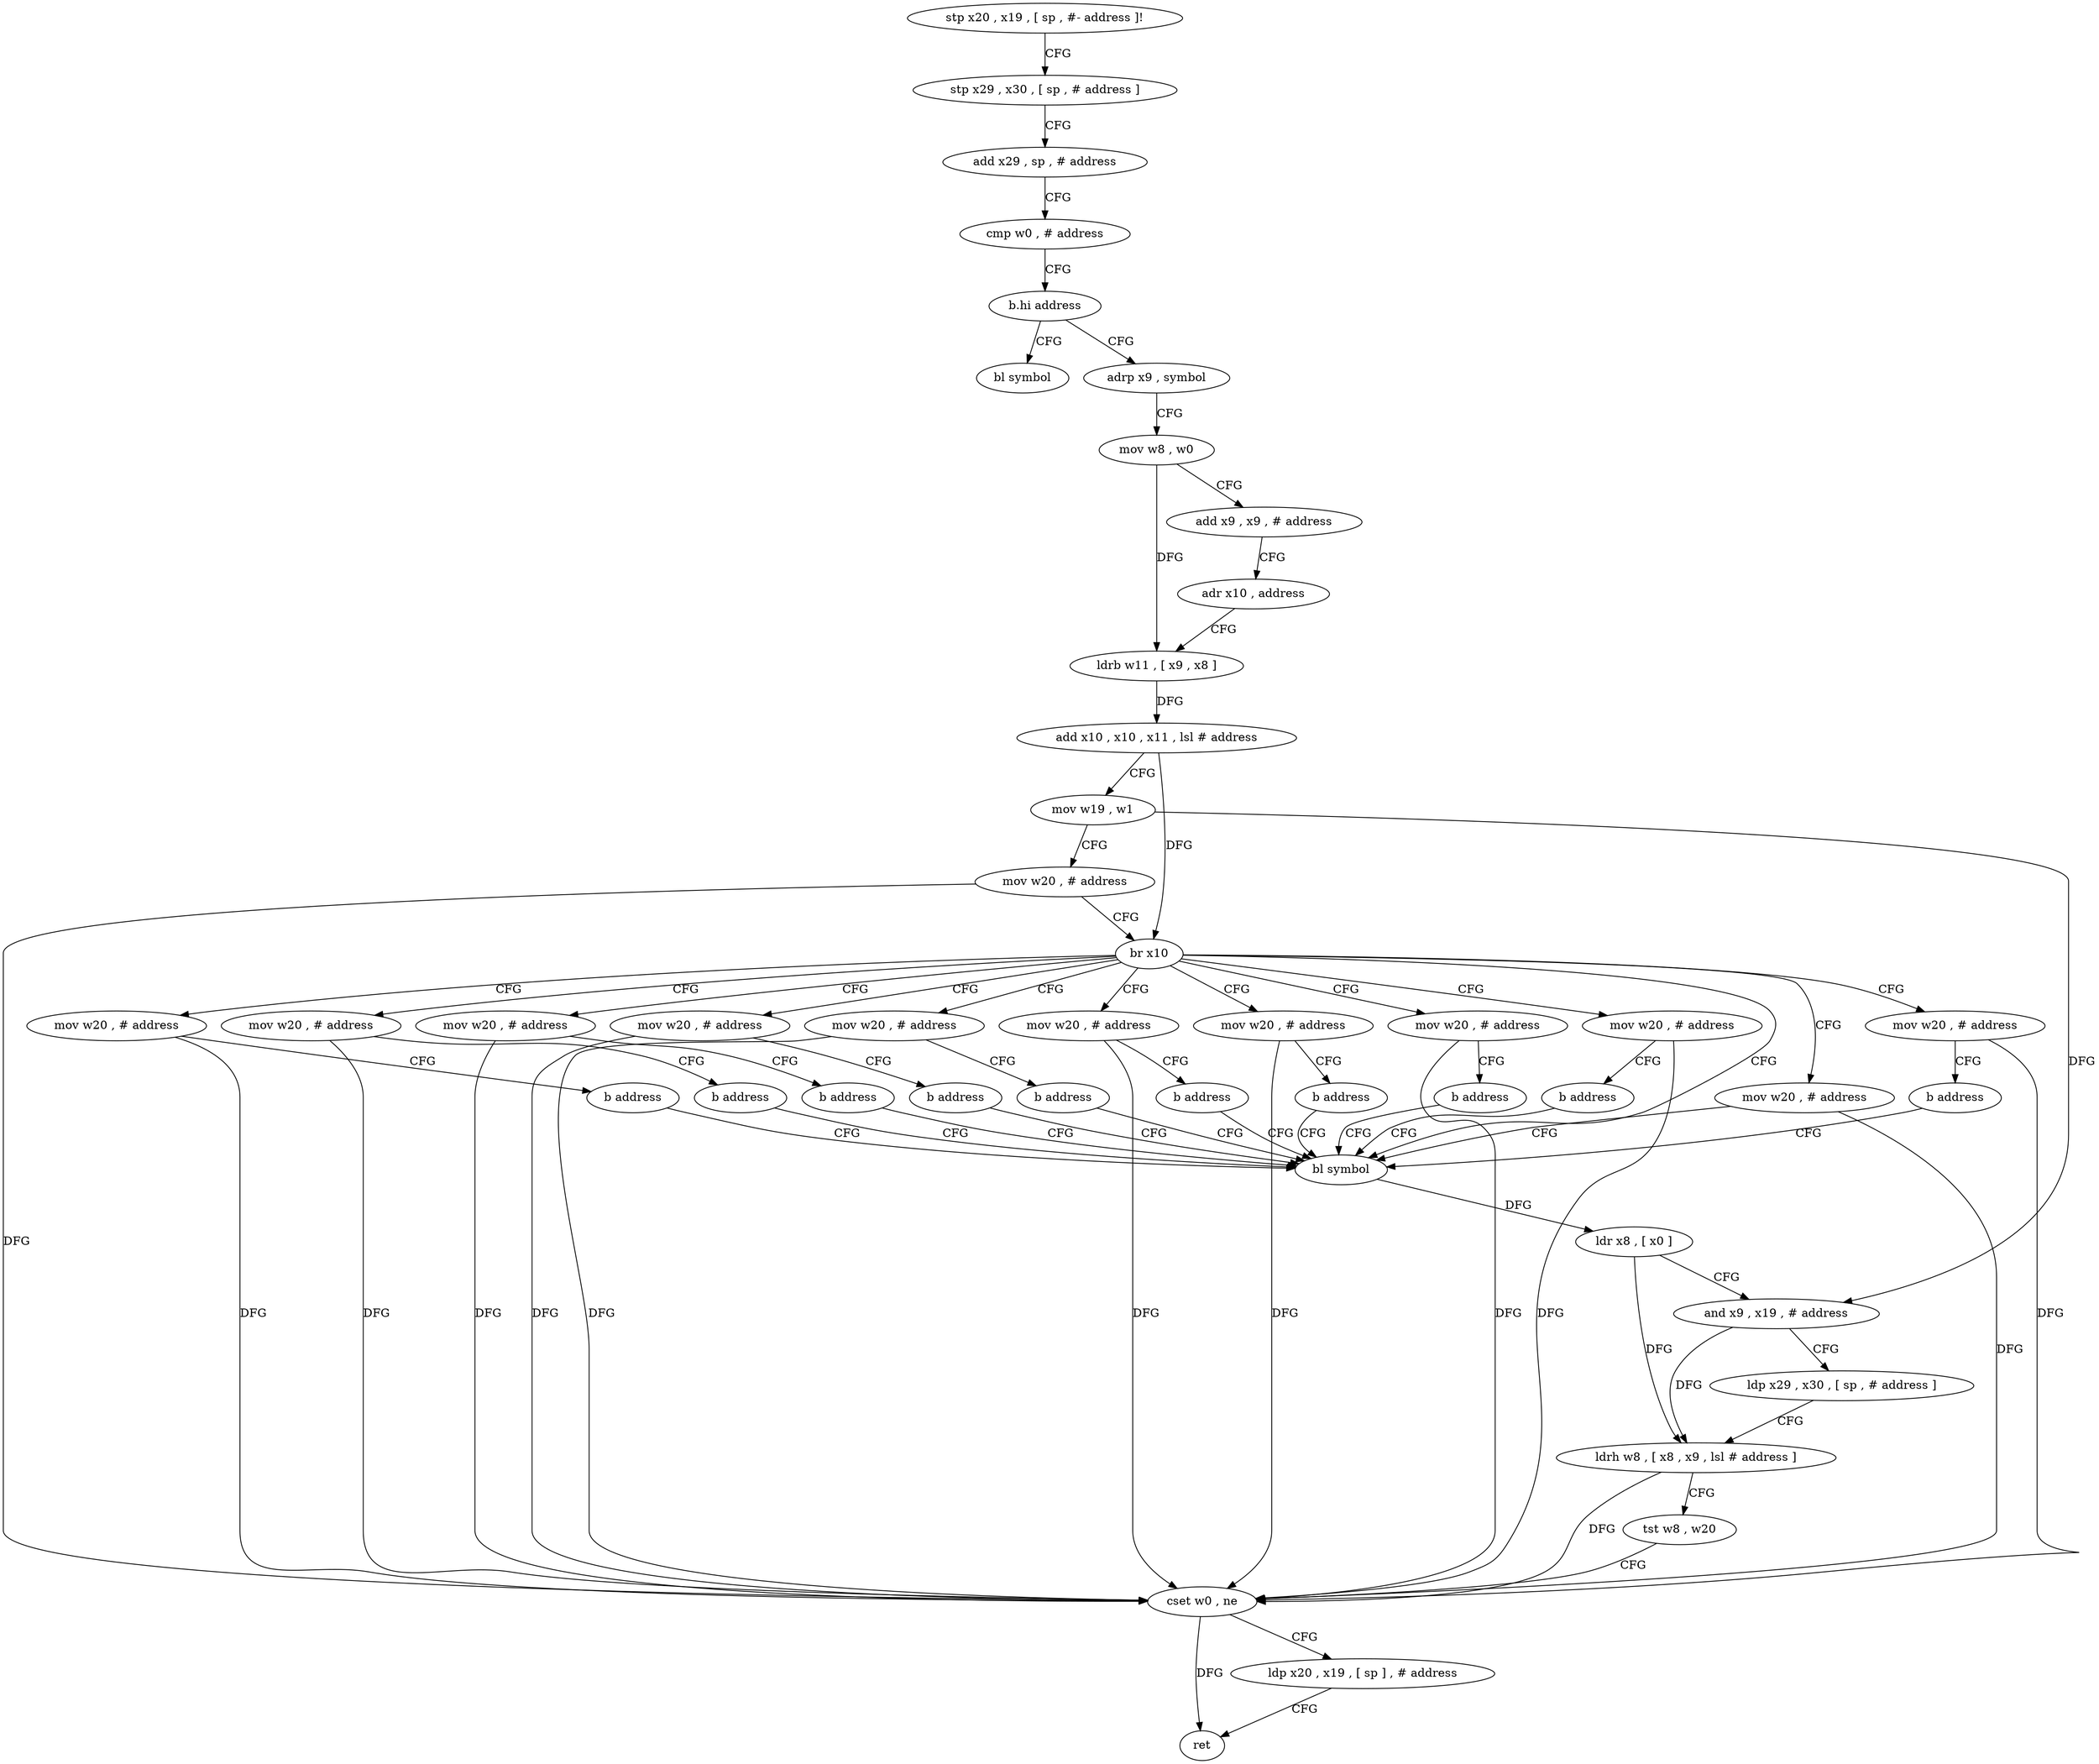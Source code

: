 digraph "func" {
"4209396" [label = "stp x20 , x19 , [ sp , #- address ]!" ]
"4209400" [label = "stp x29 , x30 , [ sp , # address ]" ]
"4209404" [label = "add x29 , sp , # address" ]
"4209408" [label = "cmp w0 , # address" ]
"4209412" [label = "b.hi address" ]
"4209572" [label = "bl symbol" ]
"4209416" [label = "adrp x9 , symbol" ]
"4209420" [label = "mov w8 , w0" ]
"4209424" [label = "add x9 , x9 , # address" ]
"4209428" [label = "adr x10 , address" ]
"4209432" [label = "ldrb w11 , [ x9 , x8 ]" ]
"4209436" [label = "add x10 , x10 , x11 , lsl # address" ]
"4209440" [label = "mov w19 , w1" ]
"4209444" [label = "mov w20 , # address" ]
"4209448" [label = "br x10" ]
"4209452" [label = "mov w20 , # address" ]
"4209460" [label = "mov w20 , # address" ]
"4209468" [label = "mov w20 , # address" ]
"4209476" [label = "mov w20 , # address" ]
"4209484" [label = "mov w20 , # address" ]
"4209492" [label = "mov w20 , # address" ]
"4209500" [label = "mov w20 , # address" ]
"4209508" [label = "mov w20 , # address" ]
"4209516" [label = "mov w20 , # address" ]
"4209524" [label = "mov w20 , # address" ]
"4209532" [label = "mov w20 , # address" ]
"4209536" [label = "bl symbol" ]
"4209456" [label = "b address" ]
"4209464" [label = "b address" ]
"4209472" [label = "b address" ]
"4209480" [label = "b address" ]
"4209488" [label = "b address" ]
"4209496" [label = "b address" ]
"4209504" [label = "b address" ]
"4209512" [label = "b address" ]
"4209520" [label = "b address" ]
"4209528" [label = "b address" ]
"4209540" [label = "ldr x8 , [ x0 ]" ]
"4209544" [label = "and x9 , x19 , # address" ]
"4209548" [label = "ldp x29 , x30 , [ sp , # address ]" ]
"4209552" [label = "ldrh w8 , [ x8 , x9 , lsl # address ]" ]
"4209556" [label = "tst w8 , w20" ]
"4209560" [label = "cset w0 , ne" ]
"4209564" [label = "ldp x20 , x19 , [ sp ] , # address" ]
"4209568" [label = "ret" ]
"4209396" -> "4209400" [ label = "CFG" ]
"4209400" -> "4209404" [ label = "CFG" ]
"4209404" -> "4209408" [ label = "CFG" ]
"4209408" -> "4209412" [ label = "CFG" ]
"4209412" -> "4209572" [ label = "CFG" ]
"4209412" -> "4209416" [ label = "CFG" ]
"4209416" -> "4209420" [ label = "CFG" ]
"4209420" -> "4209424" [ label = "CFG" ]
"4209420" -> "4209432" [ label = "DFG" ]
"4209424" -> "4209428" [ label = "CFG" ]
"4209428" -> "4209432" [ label = "CFG" ]
"4209432" -> "4209436" [ label = "DFG" ]
"4209436" -> "4209440" [ label = "CFG" ]
"4209436" -> "4209448" [ label = "DFG" ]
"4209440" -> "4209444" [ label = "CFG" ]
"4209440" -> "4209544" [ label = "DFG" ]
"4209444" -> "4209448" [ label = "CFG" ]
"4209444" -> "4209560" [ label = "DFG" ]
"4209448" -> "4209452" [ label = "CFG" ]
"4209448" -> "4209460" [ label = "CFG" ]
"4209448" -> "4209468" [ label = "CFG" ]
"4209448" -> "4209476" [ label = "CFG" ]
"4209448" -> "4209484" [ label = "CFG" ]
"4209448" -> "4209492" [ label = "CFG" ]
"4209448" -> "4209500" [ label = "CFG" ]
"4209448" -> "4209508" [ label = "CFG" ]
"4209448" -> "4209516" [ label = "CFG" ]
"4209448" -> "4209524" [ label = "CFG" ]
"4209448" -> "4209532" [ label = "CFG" ]
"4209448" -> "4209536" [ label = "CFG" ]
"4209452" -> "4209456" [ label = "CFG" ]
"4209452" -> "4209560" [ label = "DFG" ]
"4209460" -> "4209464" [ label = "CFG" ]
"4209460" -> "4209560" [ label = "DFG" ]
"4209468" -> "4209472" [ label = "CFG" ]
"4209468" -> "4209560" [ label = "DFG" ]
"4209476" -> "4209480" [ label = "CFG" ]
"4209476" -> "4209560" [ label = "DFG" ]
"4209484" -> "4209488" [ label = "CFG" ]
"4209484" -> "4209560" [ label = "DFG" ]
"4209492" -> "4209496" [ label = "CFG" ]
"4209492" -> "4209560" [ label = "DFG" ]
"4209500" -> "4209504" [ label = "CFG" ]
"4209500" -> "4209560" [ label = "DFG" ]
"4209508" -> "4209512" [ label = "CFG" ]
"4209508" -> "4209560" [ label = "DFG" ]
"4209516" -> "4209520" [ label = "CFG" ]
"4209516" -> "4209560" [ label = "DFG" ]
"4209524" -> "4209528" [ label = "CFG" ]
"4209524" -> "4209560" [ label = "DFG" ]
"4209532" -> "4209536" [ label = "CFG" ]
"4209532" -> "4209560" [ label = "DFG" ]
"4209536" -> "4209540" [ label = "DFG" ]
"4209456" -> "4209536" [ label = "CFG" ]
"4209464" -> "4209536" [ label = "CFG" ]
"4209472" -> "4209536" [ label = "CFG" ]
"4209480" -> "4209536" [ label = "CFG" ]
"4209488" -> "4209536" [ label = "CFG" ]
"4209496" -> "4209536" [ label = "CFG" ]
"4209504" -> "4209536" [ label = "CFG" ]
"4209512" -> "4209536" [ label = "CFG" ]
"4209520" -> "4209536" [ label = "CFG" ]
"4209528" -> "4209536" [ label = "CFG" ]
"4209540" -> "4209544" [ label = "CFG" ]
"4209540" -> "4209552" [ label = "DFG" ]
"4209544" -> "4209548" [ label = "CFG" ]
"4209544" -> "4209552" [ label = "DFG" ]
"4209548" -> "4209552" [ label = "CFG" ]
"4209552" -> "4209556" [ label = "CFG" ]
"4209552" -> "4209560" [ label = "DFG" ]
"4209556" -> "4209560" [ label = "CFG" ]
"4209560" -> "4209564" [ label = "CFG" ]
"4209560" -> "4209568" [ label = "DFG" ]
"4209564" -> "4209568" [ label = "CFG" ]
}
